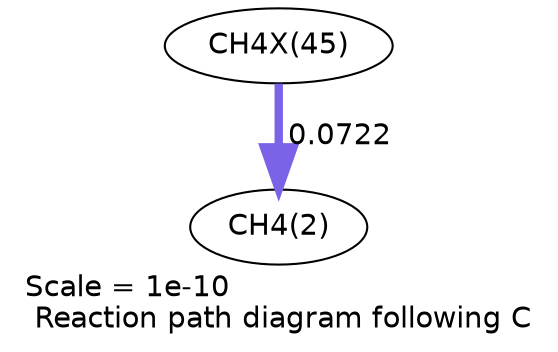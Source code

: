 digraph reaction_paths {
center=1;
s63 -> s4[fontname="Helvetica", penwidth=4.02, arrowsize=2.01, color="0.7, 0.572, 0.9"
, label=" 0.0722"];
s4 [ fontname="Helvetica", label="CH4(2)"];
s63 [ fontname="Helvetica", label="CH4X(45)"];
 label = "Scale = 1e-10\l Reaction path diagram following C";
 fontname = "Helvetica";
}
